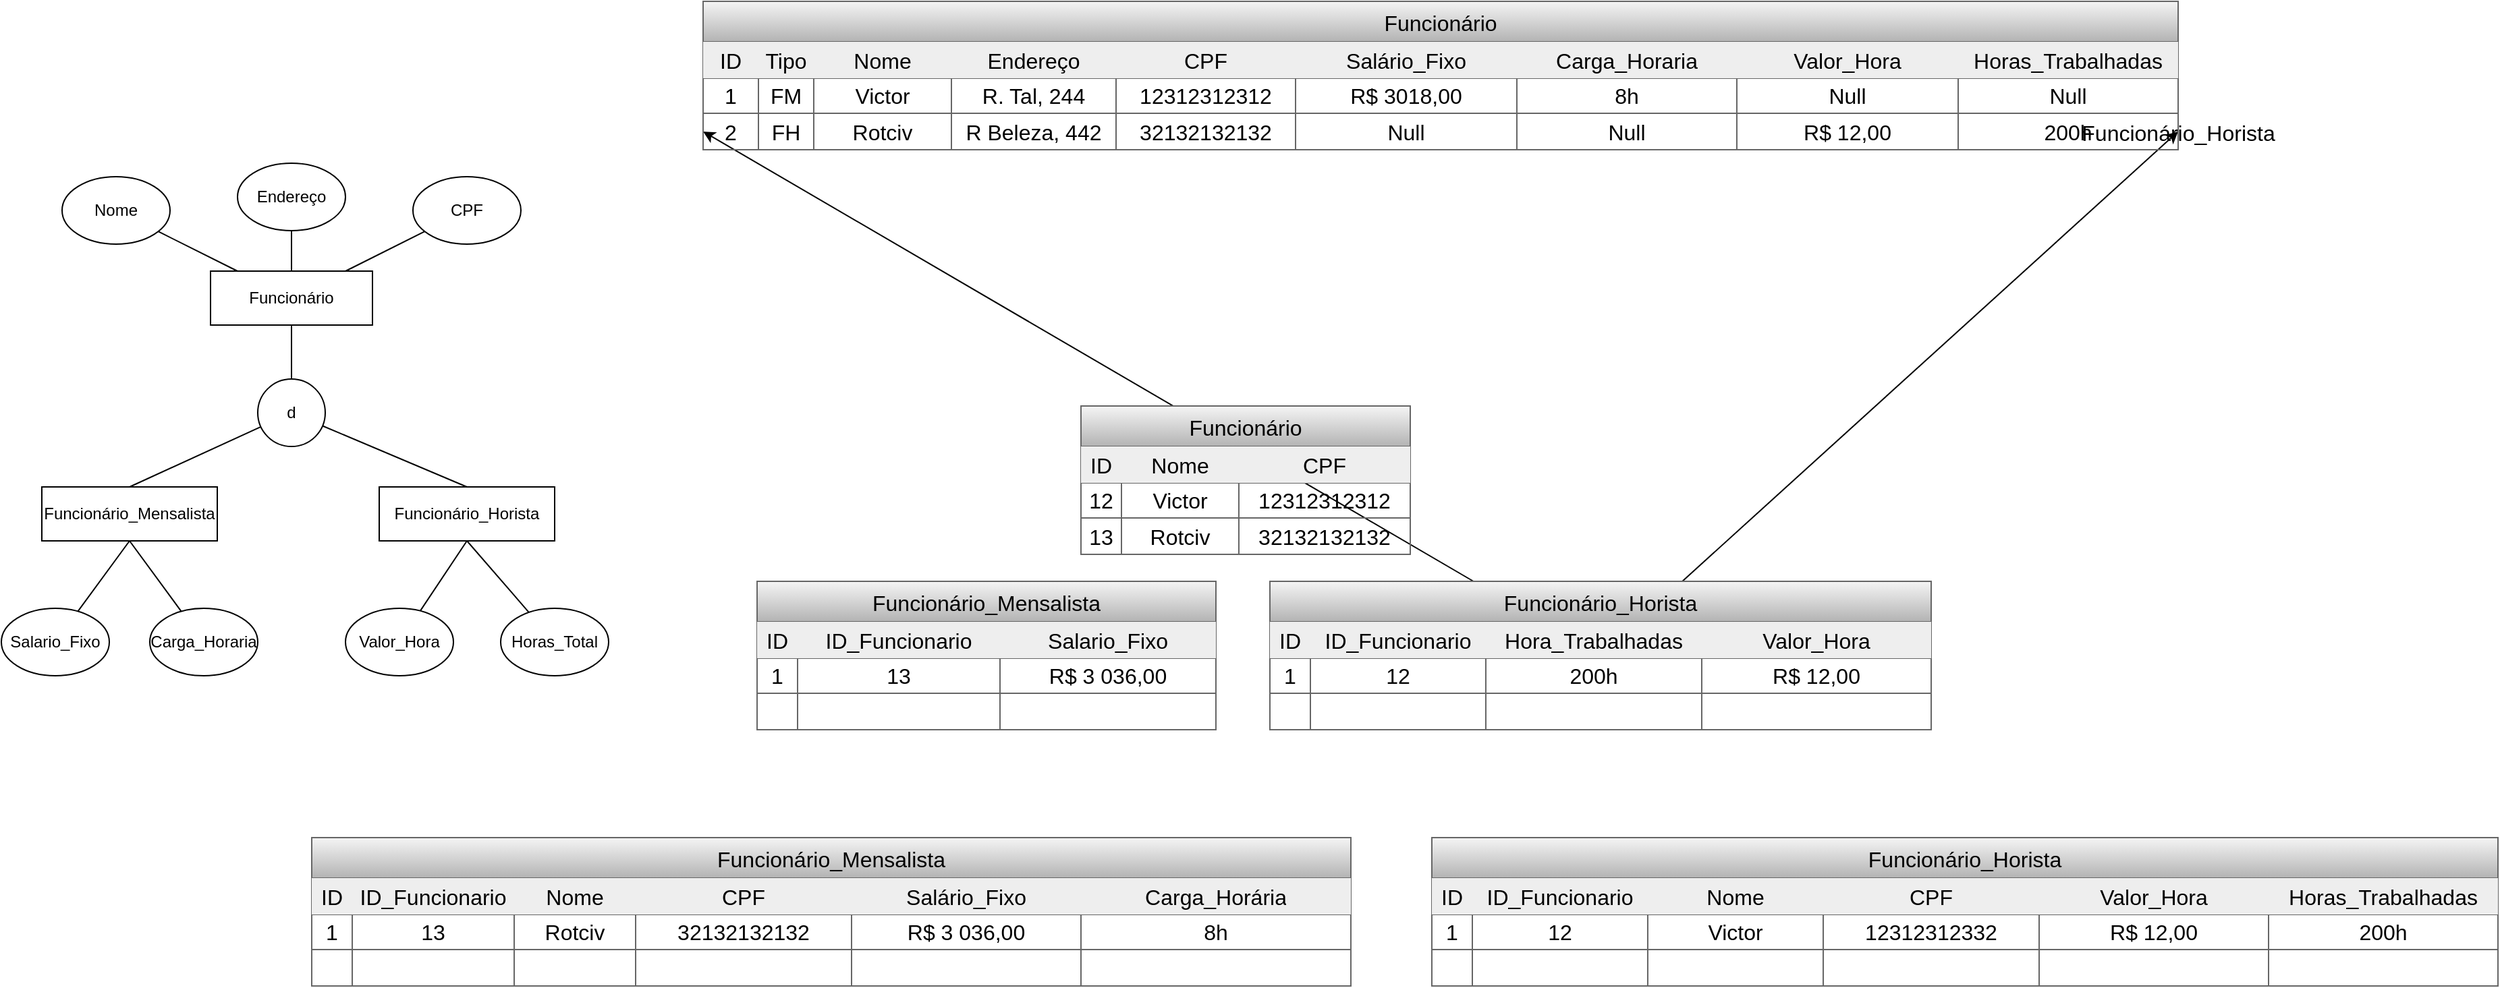 <mxfile>
    <diagram id="QnsG3gevsaoKDtzELqLQ" name="Página-1">
        <mxGraphModel dx="1520" dy="1598" grid="1" gridSize="10" guides="1" tooltips="1" connect="1" arrows="1" fold="1" page="1" pageScale="1" pageWidth="827" pageHeight="1169" math="0" shadow="0">
            <root>
                <mxCell id="0"/>
                <mxCell id="1" parent="0"/>
                <mxCell id="8" style="edgeStyle=none;html=1;endArrow=none;endFill=0;" edge="1" parent="1" source="2" target="3">
                    <mxGeometry relative="1" as="geometry"/>
                </mxCell>
                <mxCell id="9" style="edgeStyle=none;html=1;endArrow=none;endFill=0;" edge="1" parent="1" source="2" target="6">
                    <mxGeometry relative="1" as="geometry"/>
                </mxCell>
                <mxCell id="10" style="edgeStyle=none;html=1;endArrow=none;endFill=0;" edge="1" parent="1" source="2" target="7">
                    <mxGeometry relative="1" as="geometry"/>
                </mxCell>
                <mxCell id="2" value="Funcionário" style="rounded=0;whiteSpace=wrap;html=1;" vertex="1" parent="1">
                    <mxGeometry x="115" y="120" width="120" height="40" as="geometry"/>
                </mxCell>
                <mxCell id="3" value="Nome" style="ellipse;whiteSpace=wrap;html=1;" vertex="1" parent="1">
                    <mxGeometry x="5" y="50" width="80" height="50" as="geometry"/>
                </mxCell>
                <mxCell id="6" value="Endereço" style="ellipse;whiteSpace=wrap;html=1;" vertex="1" parent="1">
                    <mxGeometry x="135" y="40" width="80" height="50" as="geometry"/>
                </mxCell>
                <mxCell id="7" value="CPF" style="ellipse;whiteSpace=wrap;html=1;" vertex="1" parent="1">
                    <mxGeometry x="265" y="50" width="80" height="50" as="geometry"/>
                </mxCell>
                <mxCell id="11" value="Funcionário_Mensalista" style="rounded=0;whiteSpace=wrap;html=1;" vertex="1" parent="1">
                    <mxGeometry x="-10" y="280" width="130" height="40" as="geometry"/>
                </mxCell>
                <mxCell id="13" value="Funcionário_Horista" style="rounded=0;whiteSpace=wrap;html=1;" vertex="1" parent="1">
                    <mxGeometry x="240" y="280" width="130" height="40" as="geometry"/>
                </mxCell>
                <mxCell id="16" style="edgeStyle=none;html=1;entryX=0.5;entryY=1;entryDx=0;entryDy=0;endArrow=none;endFill=0;" edge="1" parent="1" source="14" target="11">
                    <mxGeometry relative="1" as="geometry"/>
                </mxCell>
                <mxCell id="14" value="Salario_Fixo" style="ellipse;whiteSpace=wrap;html=1;" vertex="1" parent="1">
                    <mxGeometry x="-40" y="370" width="80" height="50" as="geometry"/>
                </mxCell>
                <mxCell id="22" style="edgeStyle=none;html=1;entryX=0.5;entryY=0;entryDx=0;entryDy=0;endArrow=none;endFill=0;" edge="1" parent="1" source="21" target="11">
                    <mxGeometry relative="1" as="geometry"/>
                </mxCell>
                <mxCell id="23" style="edgeStyle=none;html=1;entryX=0.5;entryY=0;entryDx=0;entryDy=0;endArrow=none;endFill=0;" edge="1" parent="1" source="21" target="13">
                    <mxGeometry relative="1" as="geometry"/>
                </mxCell>
                <mxCell id="24" style="edgeStyle=none;html=1;entryX=0.5;entryY=1;entryDx=0;entryDy=0;endArrow=none;endFill=0;" edge="1" parent="1" source="21" target="2">
                    <mxGeometry relative="1" as="geometry"/>
                </mxCell>
                <mxCell id="21" value="d" style="ellipse;whiteSpace=wrap;html=1;" vertex="1" parent="1">
                    <mxGeometry x="150" y="200" width="50" height="50" as="geometry"/>
                </mxCell>
                <mxCell id="25" value="Funcionário_Mensalista" style="shape=table;startSize=30;container=1;collapsible=0;childLayout=tableLayout;fontSize=16;fillColor=#f5f5f5;strokeColor=#666666;gradientColor=#b3b3b3;" vertex="1" parent="1">
                    <mxGeometry x="520" y="350" width="340.0" height="110" as="geometry"/>
                </mxCell>
                <mxCell id="26" value="" style="shape=tableRow;horizontal=0;startSize=0;swimlaneHead=0;swimlaneBody=0;strokeColor=inherit;top=0;left=0;bottom=0;right=0;collapsible=0;dropTarget=0;fillColor=none;points=[[0,0.5],[1,0.5]];portConstraint=eastwest;fontSize=16;" vertex="1" parent="25">
                    <mxGeometry y="30" width="340.0" height="27" as="geometry"/>
                </mxCell>
                <mxCell id="27" value="ID" style="shape=partialRectangle;html=1;whiteSpace=wrap;connectable=0;strokeColor=#36393d;overflow=hidden;fillColor=#eeeeee;top=0;left=0;bottom=0;right=0;pointerEvents=1;fontSize=16;verticalAlign=middle;horizontal=1;" vertex="1" parent="26">
                    <mxGeometry width="30" height="27" as="geometry">
                        <mxRectangle width="30" height="27" as="alternateBounds"/>
                    </mxGeometry>
                </mxCell>
                <mxCell id="28" value="ID_Funcionario" style="shape=partialRectangle;html=1;whiteSpace=wrap;connectable=0;strokeColor=#36393d;overflow=hidden;fillColor=#eeeeee;top=0;left=0;bottom=0;right=0;pointerEvents=1;fontSize=16;verticalAlign=middle;horizontal=1;" vertex="1" parent="26">
                    <mxGeometry x="30" width="150" height="27" as="geometry">
                        <mxRectangle width="150" height="27" as="alternateBounds"/>
                    </mxGeometry>
                </mxCell>
                <mxCell id="29" value="Salario_Fixo" style="shape=partialRectangle;html=1;whiteSpace=wrap;connectable=0;strokeColor=#36393d;overflow=hidden;fillColor=#eeeeee;top=0;left=0;bottom=0;right=0;pointerEvents=1;fontSize=16;verticalAlign=middle;horizontal=1;" vertex="1" parent="26">
                    <mxGeometry x="180" width="160" height="27" as="geometry">
                        <mxRectangle width="160" height="27" as="alternateBounds"/>
                    </mxGeometry>
                </mxCell>
                <mxCell id="30" value="" style="shape=tableRow;horizontal=0;startSize=0;swimlaneHead=0;swimlaneBody=0;strokeColor=inherit;top=0;left=0;bottom=0;right=0;collapsible=0;dropTarget=0;fillColor=none;points=[[0,0.5],[1,0.5]];portConstraint=eastwest;fontSize=16;" vertex="1" parent="25">
                    <mxGeometry y="57" width="340.0" height="26" as="geometry"/>
                </mxCell>
                <mxCell id="31" value="1" style="shape=partialRectangle;html=1;whiteSpace=wrap;connectable=0;strokeColor=inherit;overflow=hidden;fillColor=none;top=0;left=0;bottom=0;right=0;pointerEvents=1;fontSize=16;" vertex="1" parent="30">
                    <mxGeometry width="30" height="26" as="geometry">
                        <mxRectangle width="30" height="26" as="alternateBounds"/>
                    </mxGeometry>
                </mxCell>
                <mxCell id="32" value="13" style="shape=partialRectangle;html=1;whiteSpace=wrap;connectable=0;strokeColor=inherit;overflow=hidden;fillColor=none;top=0;left=0;bottom=0;right=0;pointerEvents=1;fontSize=16;" vertex="1" parent="30">
                    <mxGeometry x="30" width="150" height="26" as="geometry">
                        <mxRectangle width="150" height="26" as="alternateBounds"/>
                    </mxGeometry>
                </mxCell>
                <mxCell id="33" value="R$ 3 036,00" style="shape=partialRectangle;html=1;whiteSpace=wrap;connectable=0;strokeColor=inherit;overflow=hidden;fillColor=none;top=0;left=0;bottom=0;right=0;pointerEvents=1;fontSize=16;" vertex="1" parent="30">
                    <mxGeometry x="180" width="160" height="26" as="geometry">
                        <mxRectangle width="160" height="26" as="alternateBounds"/>
                    </mxGeometry>
                </mxCell>
                <mxCell id="34" value="" style="shape=tableRow;horizontal=0;startSize=0;swimlaneHead=0;swimlaneBody=0;strokeColor=inherit;top=0;left=0;bottom=0;right=0;collapsible=0;dropTarget=0;fillColor=none;points=[[0,0.5],[1,0.5]];portConstraint=eastwest;fontSize=16;" vertex="1" parent="25">
                    <mxGeometry y="83" width="340.0" height="27" as="geometry"/>
                </mxCell>
                <mxCell id="35" value="" style="shape=partialRectangle;html=1;whiteSpace=wrap;connectable=0;strokeColor=inherit;overflow=hidden;fillColor=none;top=0;left=0;bottom=0;right=0;pointerEvents=1;fontSize=16;" vertex="1" parent="34">
                    <mxGeometry width="30" height="27" as="geometry">
                        <mxRectangle width="30" height="27" as="alternateBounds"/>
                    </mxGeometry>
                </mxCell>
                <mxCell id="36" value="" style="shape=partialRectangle;html=1;whiteSpace=wrap;connectable=0;strokeColor=inherit;overflow=hidden;fillColor=none;top=0;left=0;bottom=0;right=0;pointerEvents=1;fontSize=16;" vertex="1" parent="34">
                    <mxGeometry x="30" width="150" height="27" as="geometry">
                        <mxRectangle width="150" height="27" as="alternateBounds"/>
                    </mxGeometry>
                </mxCell>
                <mxCell id="37" value="" style="shape=partialRectangle;html=1;whiteSpace=wrap;connectable=0;strokeColor=inherit;overflow=hidden;fillColor=none;top=0;left=0;bottom=0;right=0;pointerEvents=1;fontSize=16;" vertex="1" parent="34">
                    <mxGeometry x="180" width="160" height="27" as="geometry">
                        <mxRectangle width="160" height="27" as="alternateBounds"/>
                    </mxGeometry>
                </mxCell>
                <mxCell id="200" value="" style="edgeStyle=none;html=1;" edge="1" parent="1" source="71" target="175">
                    <mxGeometry relative="1" as="geometry"/>
                </mxCell>
                <mxCell id="202" value="" style="edgeStyle=none;html=1;" edge="1" parent="1" source="71" target="201">
                    <mxGeometry relative="1" as="geometry"/>
                </mxCell>
                <mxCell id="71" value="Funcionário_Horista" style="shape=table;startSize=30;container=1;collapsible=0;childLayout=tableLayout;fontSize=16;fillColor=#f5f5f5;strokeColor=#666666;gradientColor=#b3b3b3;" vertex="1" parent="1">
                    <mxGeometry x="900" y="350" width="490" height="110" as="geometry"/>
                </mxCell>
                <mxCell id="72" value="" style="shape=tableRow;horizontal=0;startSize=0;swimlaneHead=0;swimlaneBody=0;strokeColor=inherit;top=0;left=0;bottom=0;right=0;collapsible=0;dropTarget=0;fillColor=none;points=[[0,0.5],[1,0.5]];portConstraint=eastwest;fontSize=16;" vertex="1" parent="71">
                    <mxGeometry y="30" width="490" height="27" as="geometry"/>
                </mxCell>
                <mxCell id="73" value="ID" style="shape=partialRectangle;html=1;whiteSpace=wrap;connectable=0;strokeColor=#36393d;overflow=hidden;fillColor=#eeeeee;top=0;left=0;bottom=0;right=0;pointerEvents=1;fontSize=16;verticalAlign=middle;horizontal=1;" vertex="1" parent="72">
                    <mxGeometry width="30" height="27" as="geometry">
                        <mxRectangle width="30" height="27" as="alternateBounds"/>
                    </mxGeometry>
                </mxCell>
                <mxCell id="74" value="ID_Funcionario" style="shape=partialRectangle;html=1;whiteSpace=wrap;connectable=0;strokeColor=#36393d;overflow=hidden;fillColor=#eeeeee;top=0;left=0;bottom=0;right=0;pointerEvents=1;fontSize=16;verticalAlign=middle;horizontal=1;" vertex="1" parent="72">
                    <mxGeometry x="30" width="130" height="27" as="geometry">
                        <mxRectangle width="130" height="27" as="alternateBounds"/>
                    </mxGeometry>
                </mxCell>
                <mxCell id="75" value="Hora_Trabalhadas" style="shape=partialRectangle;html=1;whiteSpace=wrap;connectable=0;strokeColor=#36393d;overflow=hidden;fillColor=#eeeeee;top=0;left=0;bottom=0;right=0;pointerEvents=1;fontSize=16;verticalAlign=middle;horizontal=1;" vertex="1" parent="72">
                    <mxGeometry x="160" width="160" height="27" as="geometry">
                        <mxRectangle width="160" height="27" as="alternateBounds"/>
                    </mxGeometry>
                </mxCell>
                <mxCell id="76" value="Valor_Hora" style="shape=partialRectangle;html=1;whiteSpace=wrap;connectable=0;strokeColor=#36393d;overflow=hidden;fillColor=#eeeeee;top=0;left=0;bottom=0;right=0;pointerEvents=1;fontSize=16;verticalAlign=middle;horizontal=1;" vertex="1" parent="72">
                    <mxGeometry x="320" width="170" height="27" as="geometry">
                        <mxRectangle width="170" height="27" as="alternateBounds"/>
                    </mxGeometry>
                </mxCell>
                <mxCell id="77" value="" style="shape=tableRow;horizontal=0;startSize=0;swimlaneHead=0;swimlaneBody=0;strokeColor=inherit;top=0;left=0;bottom=0;right=0;collapsible=0;dropTarget=0;fillColor=none;points=[[0,0.5],[1,0.5]];portConstraint=eastwest;fontSize=16;" vertex="1" parent="71">
                    <mxGeometry y="57" width="490" height="26" as="geometry"/>
                </mxCell>
                <mxCell id="78" value="1" style="shape=partialRectangle;html=1;whiteSpace=wrap;connectable=0;strokeColor=inherit;overflow=hidden;fillColor=none;top=0;left=0;bottom=0;right=0;pointerEvents=1;fontSize=16;" vertex="1" parent="77">
                    <mxGeometry width="30" height="26" as="geometry">
                        <mxRectangle width="30" height="26" as="alternateBounds"/>
                    </mxGeometry>
                </mxCell>
                <mxCell id="79" value="12" style="shape=partialRectangle;html=1;whiteSpace=wrap;connectable=0;strokeColor=inherit;overflow=hidden;fillColor=none;top=0;left=0;bottom=0;right=0;pointerEvents=1;fontSize=16;" vertex="1" parent="77">
                    <mxGeometry x="30" width="130" height="26" as="geometry">
                        <mxRectangle width="130" height="26" as="alternateBounds"/>
                    </mxGeometry>
                </mxCell>
                <mxCell id="80" value="200h" style="shape=partialRectangle;html=1;whiteSpace=wrap;connectable=0;strokeColor=inherit;overflow=hidden;fillColor=none;top=0;left=0;bottom=0;right=0;pointerEvents=1;fontSize=16;" vertex="1" parent="77">
                    <mxGeometry x="160" width="160" height="26" as="geometry">
                        <mxRectangle width="160" height="26" as="alternateBounds"/>
                    </mxGeometry>
                </mxCell>
                <mxCell id="81" value="R$ 12,00" style="shape=partialRectangle;html=1;whiteSpace=wrap;connectable=0;strokeColor=inherit;overflow=hidden;fillColor=none;top=0;left=0;bottom=0;right=0;pointerEvents=1;fontSize=16;" vertex="1" parent="77">
                    <mxGeometry x="320" width="170" height="26" as="geometry">
                        <mxRectangle width="170" height="26" as="alternateBounds"/>
                    </mxGeometry>
                </mxCell>
                <mxCell id="82" value="" style="shape=tableRow;horizontal=0;startSize=0;swimlaneHead=0;swimlaneBody=0;strokeColor=inherit;top=0;left=0;bottom=0;right=0;collapsible=0;dropTarget=0;fillColor=none;points=[[0,0.5],[1,0.5]];portConstraint=eastwest;fontSize=16;" vertex="1" parent="71">
                    <mxGeometry y="83" width="490" height="27" as="geometry"/>
                </mxCell>
                <mxCell id="83" value="" style="shape=partialRectangle;html=1;whiteSpace=wrap;connectable=0;strokeColor=inherit;overflow=hidden;fillColor=none;top=0;left=0;bottom=0;right=0;pointerEvents=1;fontSize=16;" vertex="1" parent="82">
                    <mxGeometry width="30" height="27" as="geometry">
                        <mxRectangle width="30" height="27" as="alternateBounds"/>
                    </mxGeometry>
                </mxCell>
                <mxCell id="84" value="" style="shape=partialRectangle;html=1;whiteSpace=wrap;connectable=0;strokeColor=inherit;overflow=hidden;fillColor=none;top=0;left=0;bottom=0;right=0;pointerEvents=1;fontSize=16;" vertex="1" parent="82">
                    <mxGeometry x="30" width="130" height="27" as="geometry">
                        <mxRectangle width="130" height="27" as="alternateBounds"/>
                    </mxGeometry>
                </mxCell>
                <mxCell id="85" value="" style="shape=partialRectangle;html=1;whiteSpace=wrap;connectable=0;strokeColor=inherit;overflow=hidden;fillColor=none;top=0;left=0;bottom=0;right=0;pointerEvents=1;fontSize=16;" vertex="1" parent="82">
                    <mxGeometry x="160" width="160" height="27" as="geometry">
                        <mxRectangle width="160" height="27" as="alternateBounds"/>
                    </mxGeometry>
                </mxCell>
                <mxCell id="86" style="shape=partialRectangle;html=1;whiteSpace=wrap;connectable=0;strokeColor=inherit;overflow=hidden;fillColor=none;top=0;left=0;bottom=0;right=0;pointerEvents=1;fontSize=16;" vertex="1" parent="82">
                    <mxGeometry x="320" width="170" height="27" as="geometry">
                        <mxRectangle width="170" height="27" as="alternateBounds"/>
                    </mxGeometry>
                </mxCell>
                <mxCell id="95" style="edgeStyle=none;html=1;entryX=0.5;entryY=1;entryDx=0;entryDy=0;endArrow=none;endFill=0;" edge="1" parent="1" source="94" target="13">
                    <mxGeometry relative="1" as="geometry"/>
                </mxCell>
                <mxCell id="94" value="Valor_Hora" style="ellipse;whiteSpace=wrap;html=1;" vertex="1" parent="1">
                    <mxGeometry x="215" y="370" width="80" height="50" as="geometry"/>
                </mxCell>
                <mxCell id="97" style="edgeStyle=none;html=1;entryX=0.5;entryY=1;entryDx=0;entryDy=0;endArrow=none;endFill=0;" edge="1" parent="1" source="96" target="11">
                    <mxGeometry relative="1" as="geometry"/>
                </mxCell>
                <mxCell id="96" value="Carga_Horaria" style="ellipse;whiteSpace=wrap;html=1;" vertex="1" parent="1">
                    <mxGeometry x="70" y="370" width="80" height="50" as="geometry"/>
                </mxCell>
                <mxCell id="105" style="edgeStyle=none;html=1;entryX=0.5;entryY=1;entryDx=0;entryDy=0;endArrow=none;endFill=0;" edge="1" parent="1" source="104" target="13">
                    <mxGeometry relative="1" as="geometry"/>
                </mxCell>
                <mxCell id="104" value="Horas_Total" style="ellipse;whiteSpace=wrap;html=1;" vertex="1" parent="1">
                    <mxGeometry x="330" y="370" width="80" height="50" as="geometry"/>
                </mxCell>
                <mxCell id="109" value="Funcionário" style="shape=table;startSize=30;container=1;collapsible=0;childLayout=tableLayout;fontSize=16;fillColor=#f5f5f5;strokeColor=#666666;gradientColor=#b3b3b3;" vertex="1" parent="1">
                    <mxGeometry x="480" y="-80" width="1093" height="110" as="geometry"/>
                </mxCell>
                <mxCell id="110" value="" style="shape=tableRow;horizontal=0;startSize=0;swimlaneHead=0;swimlaneBody=0;strokeColor=inherit;top=0;left=0;bottom=0;right=0;collapsible=0;dropTarget=0;fillColor=none;points=[[0,0.5],[1,0.5]];portConstraint=eastwest;fontSize=16;" vertex="1" parent="109">
                    <mxGeometry y="30" width="1093" height="27" as="geometry"/>
                </mxCell>
                <mxCell id="165" value="ID" style="shape=partialRectangle;html=1;whiteSpace=wrap;connectable=0;strokeColor=#36393d;overflow=hidden;fillColor=#eeeeee;top=0;left=0;bottom=0;right=0;pointerEvents=1;fontSize=16;verticalAlign=middle;horizontal=1;" vertex="1" parent="110">
                    <mxGeometry width="41" height="27" as="geometry">
                        <mxRectangle width="41" height="27" as="alternateBounds"/>
                    </mxGeometry>
                </mxCell>
                <mxCell id="111" value="Tipo" style="shape=partialRectangle;html=1;whiteSpace=wrap;connectable=0;strokeColor=#36393d;overflow=hidden;fillColor=#eeeeee;top=0;left=0;bottom=0;right=0;pointerEvents=1;fontSize=16;verticalAlign=middle;horizontal=1;" vertex="1" parent="110">
                    <mxGeometry x="41" width="41" height="27" as="geometry">
                        <mxRectangle width="41" height="27" as="alternateBounds"/>
                    </mxGeometry>
                </mxCell>
                <mxCell id="112" value="Nome" style="shape=partialRectangle;html=1;whiteSpace=wrap;connectable=0;strokeColor=#36393d;overflow=hidden;fillColor=#eeeeee;top=0;left=0;bottom=0;right=0;pointerEvents=1;fontSize=16;verticalAlign=middle;horizontal=1;" vertex="1" parent="110">
                    <mxGeometry x="82" width="102" height="27" as="geometry">
                        <mxRectangle width="102" height="27" as="alternateBounds"/>
                    </mxGeometry>
                </mxCell>
                <mxCell id="113" value="Endereço" style="shape=partialRectangle;html=1;whiteSpace=wrap;connectable=0;strokeColor=#36393d;overflow=hidden;fillColor=#eeeeee;top=0;left=0;bottom=0;right=0;pointerEvents=1;fontSize=16;verticalAlign=middle;horizontal=1;" vertex="1" parent="110">
                    <mxGeometry x="184" width="122" height="27" as="geometry">
                        <mxRectangle width="122" height="27" as="alternateBounds"/>
                    </mxGeometry>
                </mxCell>
                <mxCell id="114" value="CPF" style="shape=partialRectangle;html=1;whiteSpace=wrap;connectable=0;strokeColor=#36393d;overflow=hidden;fillColor=#eeeeee;top=0;left=0;bottom=0;right=0;pointerEvents=1;fontSize=16;verticalAlign=middle;horizontal=1;" vertex="1" parent="110">
                    <mxGeometry x="306" width="133" height="27" as="geometry">
                        <mxRectangle width="133" height="27" as="alternateBounds"/>
                    </mxGeometry>
                </mxCell>
                <mxCell id="115" value="Salário_Fixo" style="shape=partialRectangle;html=1;whiteSpace=wrap;connectable=0;strokeColor=#36393d;overflow=hidden;fillColor=#eeeeee;top=0;left=0;bottom=0;right=0;pointerEvents=1;fontSize=16;verticalAlign=middle;horizontal=1;" vertex="1" parent="110">
                    <mxGeometry x="439" width="164" height="27" as="geometry">
                        <mxRectangle width="164" height="27" as="alternateBounds"/>
                    </mxGeometry>
                </mxCell>
                <mxCell id="116" value="Carga_Horaria" style="shape=partialRectangle;html=1;whiteSpace=wrap;connectable=0;strokeColor=#36393d;overflow=hidden;fillColor=#eeeeee;top=0;left=0;bottom=0;right=0;pointerEvents=1;fontSize=16;verticalAlign=middle;horizontal=1;" vertex="1" parent="110">
                    <mxGeometry x="603" width="163" height="27" as="geometry">
                        <mxRectangle width="163" height="27" as="alternateBounds"/>
                    </mxGeometry>
                </mxCell>
                <mxCell id="168" value="Valor_Hora" style="shape=partialRectangle;html=1;whiteSpace=wrap;connectable=0;strokeColor=#36393d;overflow=hidden;fillColor=#eeeeee;top=0;left=0;bottom=0;right=0;pointerEvents=1;fontSize=16;verticalAlign=middle;horizontal=1;" vertex="1" parent="110">
                    <mxGeometry x="766" width="164" height="27" as="geometry">
                        <mxRectangle width="164" height="27" as="alternateBounds"/>
                    </mxGeometry>
                </mxCell>
                <mxCell id="171" value="Horas_Trabalhadas" style="shape=partialRectangle;html=1;whiteSpace=wrap;connectable=0;strokeColor=#36393d;overflow=hidden;fillColor=#eeeeee;top=0;left=0;bottom=0;right=0;pointerEvents=1;fontSize=16;verticalAlign=middle;horizontal=1;" vertex="1" parent="110">
                    <mxGeometry x="930" width="163" height="27" as="geometry">
                        <mxRectangle width="163" height="27" as="alternateBounds"/>
                    </mxGeometry>
                </mxCell>
                <mxCell id="117" value="" style="shape=tableRow;horizontal=0;startSize=0;swimlaneHead=0;swimlaneBody=0;strokeColor=inherit;top=0;left=0;bottom=0;right=0;collapsible=0;dropTarget=0;fillColor=none;points=[[0,0.5],[1,0.5]];portConstraint=eastwest;fontSize=16;" vertex="1" parent="109">
                    <mxGeometry y="57" width="1093" height="26" as="geometry"/>
                </mxCell>
                <mxCell id="166" value="1" style="shape=partialRectangle;html=1;whiteSpace=wrap;connectable=0;strokeColor=inherit;overflow=hidden;fillColor=none;top=0;left=0;bottom=0;right=0;pointerEvents=1;fontSize=16;" vertex="1" parent="117">
                    <mxGeometry width="41" height="26" as="geometry">
                        <mxRectangle width="41" height="26" as="alternateBounds"/>
                    </mxGeometry>
                </mxCell>
                <mxCell id="118" value="FM" style="shape=partialRectangle;html=1;whiteSpace=wrap;connectable=0;strokeColor=inherit;overflow=hidden;fillColor=none;top=0;left=0;bottom=0;right=0;pointerEvents=1;fontSize=16;" vertex="1" parent="117">
                    <mxGeometry x="41" width="41" height="26" as="geometry">
                        <mxRectangle width="41" height="26" as="alternateBounds"/>
                    </mxGeometry>
                </mxCell>
                <mxCell id="119" value="Victor" style="shape=partialRectangle;html=1;whiteSpace=wrap;connectable=0;strokeColor=inherit;overflow=hidden;fillColor=none;top=0;left=0;bottom=0;right=0;pointerEvents=1;fontSize=16;" vertex="1" parent="117">
                    <mxGeometry x="82" width="102" height="26" as="geometry">
                        <mxRectangle width="102" height="26" as="alternateBounds"/>
                    </mxGeometry>
                </mxCell>
                <mxCell id="120" value="R. Tal, 244" style="shape=partialRectangle;html=1;whiteSpace=wrap;connectable=0;strokeColor=inherit;overflow=hidden;fillColor=none;top=0;left=0;bottom=0;right=0;pointerEvents=1;fontSize=16;" vertex="1" parent="117">
                    <mxGeometry x="184" width="122" height="26" as="geometry">
                        <mxRectangle width="122" height="26" as="alternateBounds"/>
                    </mxGeometry>
                </mxCell>
                <mxCell id="121" value="12312312312" style="shape=partialRectangle;html=1;whiteSpace=wrap;connectable=0;strokeColor=inherit;overflow=hidden;fillColor=none;top=0;left=0;bottom=0;right=0;pointerEvents=1;fontSize=16;" vertex="1" parent="117">
                    <mxGeometry x="306" width="133" height="26" as="geometry">
                        <mxRectangle width="133" height="26" as="alternateBounds"/>
                    </mxGeometry>
                </mxCell>
                <mxCell id="122" value="R$ 3018,00" style="shape=partialRectangle;html=1;whiteSpace=wrap;connectable=0;strokeColor=inherit;overflow=hidden;fillColor=none;top=0;left=0;bottom=0;right=0;pointerEvents=1;fontSize=16;" vertex="1" parent="117">
                    <mxGeometry x="439" width="164" height="26" as="geometry">
                        <mxRectangle width="164" height="26" as="alternateBounds"/>
                    </mxGeometry>
                </mxCell>
                <mxCell id="123" value="8h" style="shape=partialRectangle;html=1;whiteSpace=wrap;connectable=0;strokeColor=inherit;overflow=hidden;fillColor=none;top=0;left=0;bottom=0;right=0;pointerEvents=1;fontSize=16;" vertex="1" parent="117">
                    <mxGeometry x="603" width="163" height="26" as="geometry">
                        <mxRectangle width="163" height="26" as="alternateBounds"/>
                    </mxGeometry>
                </mxCell>
                <mxCell id="169" value="Null" style="shape=partialRectangle;html=1;whiteSpace=wrap;connectable=0;strokeColor=inherit;overflow=hidden;fillColor=none;top=0;left=0;bottom=0;right=0;pointerEvents=1;fontSize=16;" vertex="1" parent="117">
                    <mxGeometry x="766" width="164" height="26" as="geometry">
                        <mxRectangle width="164" height="26" as="alternateBounds"/>
                    </mxGeometry>
                </mxCell>
                <mxCell id="172" value="Null" style="shape=partialRectangle;html=1;whiteSpace=wrap;connectable=0;strokeColor=inherit;overflow=hidden;fillColor=none;top=0;left=0;bottom=0;right=0;pointerEvents=1;fontSize=16;" vertex="1" parent="117">
                    <mxGeometry x="930" width="163" height="26" as="geometry">
                        <mxRectangle width="163" height="26" as="alternateBounds"/>
                    </mxGeometry>
                </mxCell>
                <mxCell id="124" value="" style="shape=tableRow;horizontal=0;startSize=0;swimlaneHead=0;swimlaneBody=0;strokeColor=inherit;top=0;left=0;bottom=0;right=0;collapsible=0;dropTarget=0;fillColor=none;points=[[0,0.5],[1,0.5]];portConstraint=eastwest;fontSize=16;" vertex="1" parent="109">
                    <mxGeometry y="83" width="1093" height="27" as="geometry"/>
                </mxCell>
                <mxCell id="167" value="2" style="shape=partialRectangle;html=1;whiteSpace=wrap;connectable=0;strokeColor=inherit;overflow=hidden;fillColor=none;top=0;left=0;bottom=0;right=0;pointerEvents=1;fontSize=16;" vertex="1" parent="124">
                    <mxGeometry width="41" height="27" as="geometry">
                        <mxRectangle width="41" height="27" as="alternateBounds"/>
                    </mxGeometry>
                </mxCell>
                <mxCell id="125" value="FH" style="shape=partialRectangle;html=1;whiteSpace=wrap;connectable=0;strokeColor=inherit;overflow=hidden;fillColor=none;top=0;left=0;bottom=0;right=0;pointerEvents=1;fontSize=16;" vertex="1" parent="124">
                    <mxGeometry x="41" width="41" height="27" as="geometry">
                        <mxRectangle width="41" height="27" as="alternateBounds"/>
                    </mxGeometry>
                </mxCell>
                <mxCell id="126" value="Rotciv" style="shape=partialRectangle;html=1;whiteSpace=wrap;connectable=0;strokeColor=inherit;overflow=hidden;fillColor=none;top=0;left=0;bottom=0;right=0;pointerEvents=1;fontSize=16;" vertex="1" parent="124">
                    <mxGeometry x="82" width="102" height="27" as="geometry">
                        <mxRectangle width="102" height="27" as="alternateBounds"/>
                    </mxGeometry>
                </mxCell>
                <mxCell id="127" value="R Beleza, 442" style="shape=partialRectangle;html=1;whiteSpace=wrap;connectable=0;strokeColor=inherit;overflow=hidden;fillColor=none;top=0;left=0;bottom=0;right=0;pointerEvents=1;fontSize=16;" vertex="1" parent="124">
                    <mxGeometry x="184" width="122" height="27" as="geometry">
                        <mxRectangle width="122" height="27" as="alternateBounds"/>
                    </mxGeometry>
                </mxCell>
                <mxCell id="128" value="32132132132" style="shape=partialRectangle;html=1;whiteSpace=wrap;connectable=0;strokeColor=inherit;overflow=hidden;fillColor=none;top=0;left=0;bottom=0;right=0;pointerEvents=1;fontSize=16;" vertex="1" parent="124">
                    <mxGeometry x="306" width="133" height="27" as="geometry">
                        <mxRectangle width="133" height="27" as="alternateBounds"/>
                    </mxGeometry>
                </mxCell>
                <mxCell id="129" value="Null" style="shape=partialRectangle;html=1;whiteSpace=wrap;connectable=0;strokeColor=inherit;overflow=hidden;fillColor=none;top=0;left=0;bottom=0;right=0;pointerEvents=1;fontSize=16;" vertex="1" parent="124">
                    <mxGeometry x="439" width="164" height="27" as="geometry">
                        <mxRectangle width="164" height="27" as="alternateBounds"/>
                    </mxGeometry>
                </mxCell>
                <mxCell id="130" value="Null" style="shape=partialRectangle;html=1;whiteSpace=wrap;connectable=0;strokeColor=inherit;overflow=hidden;fillColor=none;top=0;left=0;bottom=0;right=0;pointerEvents=1;fontSize=16;" vertex="1" parent="124">
                    <mxGeometry x="603" width="163" height="27" as="geometry">
                        <mxRectangle width="163" height="27" as="alternateBounds"/>
                    </mxGeometry>
                </mxCell>
                <mxCell id="170" value="R$ 12,00" style="shape=partialRectangle;html=1;whiteSpace=wrap;connectable=0;strokeColor=inherit;overflow=hidden;fillColor=none;top=0;left=0;bottom=0;right=0;pointerEvents=1;fontSize=16;" vertex="1" parent="124">
                    <mxGeometry x="766" width="164" height="27" as="geometry">
                        <mxRectangle width="164" height="27" as="alternateBounds"/>
                    </mxGeometry>
                </mxCell>
                <mxCell id="173" value="200h" style="shape=partialRectangle;html=1;whiteSpace=wrap;connectable=0;strokeColor=inherit;overflow=hidden;fillColor=none;top=0;left=0;bottom=0;right=0;pointerEvents=1;fontSize=16;" vertex="1" parent="124">
                    <mxGeometry x="930" width="163" height="27" as="geometry">
                        <mxRectangle width="163" height="27" as="alternateBounds"/>
                    </mxGeometry>
                </mxCell>
                <mxCell id="175" value="Funcionário_Horista" style="shape=table;startSize=30;container=1;collapsible=0;childLayout=tableLayout;fontSize=16;fillColor=#f5f5f5;strokeColor=#666666;gradientColor=#b3b3b3;" vertex="1" parent="124">
                    <mxGeometry x="1093" width="NaN" height="27" as="geometry">
                        <mxRectangle width="NaN" height="27" as="alternateBounds"/>
                    </mxGeometry>
                </mxCell>
                <mxCell id="176" value="" style="shape=tableRow;horizontal=0;startSize=0;swimlaneHead=0;swimlaneBody=0;strokeColor=inherit;top=0;left=0;bottom=0;right=0;collapsible=0;dropTarget=0;fillColor=none;points=[[0,0.5],[1,0.5]];portConstraint=eastwest;fontSize=16;" vertex="1" visible="0" parent="175">
                    <mxGeometry y="30" width="776" height="27" as="geometry"/>
                </mxCell>
                <mxCell id="177" value="ID" style="shape=partialRectangle;html=1;whiteSpace=wrap;connectable=0;strokeColor=#36393d;overflow=hidden;fillColor=#eeeeee;top=0;left=0;bottom=0;right=0;pointerEvents=1;fontSize=16;verticalAlign=middle;horizontal=1;" vertex="1" parent="176">
                    <mxGeometry width="30" height="27" as="geometry">
                        <mxRectangle width="30" height="27" as="alternateBounds"/>
                    </mxGeometry>
                </mxCell>
                <mxCell id="178" value="Nome" style="shape=partialRectangle;html=1;whiteSpace=wrap;connectable=0;strokeColor=#36393d;overflow=hidden;fillColor=#eeeeee;top=0;left=0;bottom=0;right=0;pointerEvents=1;fontSize=16;verticalAlign=middle;horizontal=1;" vertex="1" parent="176">
                    <mxGeometry x="30" width="87" height="27" as="geometry">
                        <mxRectangle width="87" height="27" as="alternateBounds"/>
                    </mxGeometry>
                </mxCell>
                <mxCell id="179" value="Endereço" style="shape=partialRectangle;html=1;whiteSpace=wrap;connectable=0;strokeColor=#36393d;overflow=hidden;fillColor=#eeeeee;top=0;left=0;bottom=0;right=0;pointerEvents=1;fontSize=16;verticalAlign=middle;horizontal=1;" vertex="1" parent="176">
                    <mxGeometry x="117" width="126" height="27" as="geometry">
                        <mxRectangle width="126" height="27" as="alternateBounds"/>
                    </mxGeometry>
                </mxCell>
                <mxCell id="180" value="CPF" style="shape=partialRectangle;html=1;whiteSpace=wrap;connectable=0;strokeColor=#36393d;overflow=hidden;fillColor=#eeeeee;top=0;left=0;bottom=0;right=0;pointerEvents=1;fontSize=16;verticalAlign=middle;horizontal=1;" vertex="1" parent="176">
                    <mxGeometry x="243" width="127" height="27" as="geometry">
                        <mxRectangle width="127" height="27" as="alternateBounds"/>
                    </mxGeometry>
                </mxCell>
                <mxCell id="181" value="Salário_Total" style="shape=partialRectangle;html=1;whiteSpace=wrap;connectable=0;strokeColor=#36393d;overflow=hidden;fillColor=#eeeeee;top=0;left=0;bottom=0;right=0;pointerEvents=1;fontSize=16;verticalAlign=middle;horizontal=1;" vertex="1" parent="176">
                    <mxGeometry x="370" width="127" height="27" as="geometry">
                        <mxRectangle width="127" height="27" as="alternateBounds"/>
                    </mxGeometry>
                </mxCell>
                <mxCell id="182" value="Valor_Hora" style="shape=partialRectangle;html=1;whiteSpace=wrap;connectable=0;strokeColor=#36393d;overflow=hidden;fillColor=#eeeeee;top=0;left=0;bottom=0;right=0;pointerEvents=1;fontSize=16;verticalAlign=middle;horizontal=1;" vertex="1" parent="176">
                    <mxGeometry x="497" width="127" height="27" as="geometry">
                        <mxRectangle width="127" height="27" as="alternateBounds"/>
                    </mxGeometry>
                </mxCell>
                <mxCell id="183" value="Horas_Trabalhadas" style="shape=partialRectangle;html=1;whiteSpace=wrap;connectable=0;strokeColor=#36393d;overflow=hidden;fillColor=#eeeeee;top=0;left=0;bottom=0;right=0;pointerEvents=1;fontSize=16;verticalAlign=middle;horizontal=1;" vertex="1" parent="176">
                    <mxGeometry x="624" width="152" height="27" as="geometry">
                        <mxRectangle width="152" height="27" as="alternateBounds"/>
                    </mxGeometry>
                </mxCell>
                <mxCell id="184" value="" style="shape=tableRow;horizontal=0;startSize=0;swimlaneHead=0;swimlaneBody=0;strokeColor=inherit;top=0;left=0;bottom=0;right=0;collapsible=0;dropTarget=0;fillColor=none;points=[[0,0.5],[1,0.5]];portConstraint=eastwest;fontSize=16;" vertex="1" visible="0" parent="175">
                    <mxGeometry y="57" width="776" height="26" as="geometry"/>
                </mxCell>
                <mxCell id="185" value="1" style="shape=partialRectangle;html=1;whiteSpace=wrap;connectable=0;strokeColor=inherit;overflow=hidden;fillColor=none;top=0;left=0;bottom=0;right=0;pointerEvents=1;fontSize=16;" vertex="1" parent="184">
                    <mxGeometry width="30" height="26" as="geometry">
                        <mxRectangle width="30" height="26" as="alternateBounds"/>
                    </mxGeometry>
                </mxCell>
                <mxCell id="186" value="Rotciv" style="shape=partialRectangle;html=1;whiteSpace=wrap;connectable=0;strokeColor=inherit;overflow=hidden;fillColor=none;top=0;left=0;bottom=0;right=0;pointerEvents=1;fontSize=16;" vertex="1" parent="184">
                    <mxGeometry x="30" width="87" height="26" as="geometry">
                        <mxRectangle width="87" height="26" as="alternateBounds"/>
                    </mxGeometry>
                </mxCell>
                <mxCell id="187" value="R. Beleza, 442" style="shape=partialRectangle;html=1;whiteSpace=wrap;connectable=0;strokeColor=inherit;overflow=hidden;fillColor=none;top=0;left=0;bottom=0;right=0;pointerEvents=1;fontSize=16;" vertex="1" parent="184">
                    <mxGeometry x="117" width="126" height="26" as="geometry">
                        <mxRectangle width="126" height="26" as="alternateBounds"/>
                    </mxGeometry>
                </mxCell>
                <mxCell id="188" value="32132132132" style="shape=partialRectangle;html=1;whiteSpace=wrap;connectable=0;strokeColor=inherit;overflow=hidden;fillColor=none;top=0;left=0;bottom=0;right=0;pointerEvents=1;fontSize=16;" vertex="1" parent="184">
                    <mxGeometry x="243" width="127" height="26" as="geometry">
                        <mxRectangle width="127" height="26" as="alternateBounds"/>
                    </mxGeometry>
                </mxCell>
                <mxCell id="189" value="R$ 2 400,00" style="shape=partialRectangle;html=1;whiteSpace=wrap;connectable=0;strokeColor=inherit;overflow=hidden;fillColor=none;top=0;left=0;bottom=0;right=0;pointerEvents=1;fontSize=16;" vertex="1" parent="184">
                    <mxGeometry x="370" width="127" height="26" as="geometry">
                        <mxRectangle width="127" height="26" as="alternateBounds"/>
                    </mxGeometry>
                </mxCell>
                <mxCell id="190" value="R$ 12,00" style="shape=partialRectangle;html=1;whiteSpace=wrap;connectable=0;strokeColor=inherit;overflow=hidden;fillColor=none;top=0;left=0;bottom=0;right=0;pointerEvents=1;fontSize=16;" vertex="1" parent="184">
                    <mxGeometry x="497" width="127" height="26" as="geometry">
                        <mxRectangle width="127" height="26" as="alternateBounds"/>
                    </mxGeometry>
                </mxCell>
                <mxCell id="191" value="200h" style="shape=partialRectangle;html=1;whiteSpace=wrap;connectable=0;strokeColor=inherit;overflow=hidden;fillColor=none;top=0;left=0;bottom=0;right=0;pointerEvents=1;fontSize=16;" vertex="1" parent="184">
                    <mxGeometry x="624" width="152" height="26" as="geometry">
                        <mxRectangle width="152" height="26" as="alternateBounds"/>
                    </mxGeometry>
                </mxCell>
                <mxCell id="192" value="" style="shape=tableRow;horizontal=0;startSize=0;swimlaneHead=0;swimlaneBody=0;strokeColor=inherit;top=0;left=0;bottom=0;right=0;collapsible=0;dropTarget=0;fillColor=none;points=[[0,0.5],[1,0.5]];portConstraint=eastwest;fontSize=16;" vertex="1" visible="0" parent="175">
                    <mxGeometry y="83" width="776" height="27" as="geometry"/>
                </mxCell>
                <mxCell id="193" value="" style="shape=partialRectangle;html=1;whiteSpace=wrap;connectable=0;strokeColor=inherit;overflow=hidden;fillColor=none;top=0;left=0;bottom=0;right=0;pointerEvents=1;fontSize=16;" vertex="1" parent="192">
                    <mxGeometry width="30" height="27" as="geometry">
                        <mxRectangle width="30" height="27" as="alternateBounds"/>
                    </mxGeometry>
                </mxCell>
                <mxCell id="194" value="" style="shape=partialRectangle;html=1;whiteSpace=wrap;connectable=0;strokeColor=inherit;overflow=hidden;fillColor=none;top=0;left=0;bottom=0;right=0;pointerEvents=1;fontSize=16;" vertex="1" parent="192">
                    <mxGeometry x="30" width="87" height="27" as="geometry">
                        <mxRectangle width="87" height="27" as="alternateBounds"/>
                    </mxGeometry>
                </mxCell>
                <mxCell id="195" value="" style="shape=partialRectangle;html=1;whiteSpace=wrap;connectable=0;strokeColor=inherit;overflow=hidden;fillColor=none;top=0;left=0;bottom=0;right=0;pointerEvents=1;fontSize=16;" vertex="1" parent="192">
                    <mxGeometry x="117" width="126" height="27" as="geometry">
                        <mxRectangle width="126" height="27" as="alternateBounds"/>
                    </mxGeometry>
                </mxCell>
                <mxCell id="196" style="shape=partialRectangle;html=1;whiteSpace=wrap;connectable=0;strokeColor=inherit;overflow=hidden;fillColor=none;top=0;left=0;bottom=0;right=0;pointerEvents=1;fontSize=16;" vertex="1" parent="192">
                    <mxGeometry x="243" width="127" height="27" as="geometry">
                        <mxRectangle width="127" height="27" as="alternateBounds"/>
                    </mxGeometry>
                </mxCell>
                <mxCell id="197" style="shape=partialRectangle;html=1;whiteSpace=wrap;connectable=0;strokeColor=inherit;overflow=hidden;fillColor=none;top=0;left=0;bottom=0;right=0;pointerEvents=1;fontSize=16;" vertex="1" parent="192">
                    <mxGeometry x="370" width="127" height="27" as="geometry">
                        <mxRectangle width="127" height="27" as="alternateBounds"/>
                    </mxGeometry>
                </mxCell>
                <mxCell id="198" style="shape=partialRectangle;html=1;whiteSpace=wrap;connectable=0;strokeColor=inherit;overflow=hidden;fillColor=none;top=0;left=0;bottom=0;right=0;pointerEvents=1;fontSize=16;" vertex="1" parent="192">
                    <mxGeometry x="497" width="127" height="27" as="geometry">
                        <mxRectangle width="127" height="27" as="alternateBounds"/>
                    </mxGeometry>
                </mxCell>
                <mxCell id="199" style="shape=partialRectangle;html=1;whiteSpace=wrap;connectable=0;strokeColor=inherit;overflow=hidden;fillColor=none;top=0;left=0;bottom=0;right=0;pointerEvents=1;fontSize=16;" vertex="1" parent="192">
                    <mxGeometry x="624" width="152" height="27" as="geometry">
                        <mxRectangle width="152" height="27" as="alternateBounds"/>
                    </mxGeometry>
                </mxCell>
                <mxCell id="201" value="" style="shape=waypoint;sketch=0;size=6;pointerEvents=1;points=[];fillColor=#f5f5f5;resizable=0;rotatable=0;perimeter=centerPerimeter;snapToPoint=1;fontSize=16;strokeColor=#666666;startSize=30;gradientColor=#b3b3b3;" vertex="1" parent="124">
                    <mxGeometry width="NaN" height="27" as="geometry">
                        <mxRectangle width="NaN" height="27" as="alternateBounds"/>
                    </mxGeometry>
                </mxCell>
                <mxCell id="206" value="Funcionário" style="shape=table;startSize=30;container=1;collapsible=0;childLayout=tableLayout;fontSize=16;fillColor=#f5f5f5;strokeColor=#666666;gradientColor=#b3b3b3;" vertex="1" parent="1">
                    <mxGeometry x="760" y="220" width="244" height="110" as="geometry"/>
                </mxCell>
                <mxCell id="207" value="" style="shape=tableRow;horizontal=0;startSize=0;swimlaneHead=0;swimlaneBody=0;strokeColor=inherit;top=0;left=0;bottom=0;right=0;collapsible=0;dropTarget=0;fillColor=none;points=[[0,0.5],[1,0.5]];portConstraint=eastwest;fontSize=16;" vertex="1" parent="206">
                    <mxGeometry y="30" width="244" height="27" as="geometry"/>
                </mxCell>
                <mxCell id="208" value="ID" style="shape=partialRectangle;html=1;whiteSpace=wrap;connectable=0;strokeColor=#36393d;overflow=hidden;fillColor=#eeeeee;top=0;left=0;bottom=0;right=0;pointerEvents=1;fontSize=16;verticalAlign=middle;horizontal=1;" vertex="1" parent="207">
                    <mxGeometry width="30" height="27" as="geometry">
                        <mxRectangle width="30" height="27" as="alternateBounds"/>
                    </mxGeometry>
                </mxCell>
                <mxCell id="209" value="Nome" style="shape=partialRectangle;html=1;whiteSpace=wrap;connectable=0;strokeColor=#36393d;overflow=hidden;fillColor=#eeeeee;top=0;left=0;bottom=0;right=0;pointerEvents=1;fontSize=16;verticalAlign=middle;horizontal=1;" vertex="1" parent="207">
                    <mxGeometry x="30" width="87" height="27" as="geometry">
                        <mxRectangle width="87" height="27" as="alternateBounds"/>
                    </mxGeometry>
                </mxCell>
                <mxCell id="211" value="CPF" style="shape=partialRectangle;html=1;whiteSpace=wrap;connectable=0;strokeColor=#36393d;overflow=hidden;fillColor=#eeeeee;top=0;left=0;bottom=0;right=0;pointerEvents=1;fontSize=16;verticalAlign=middle;horizontal=1;" vertex="1" parent="207">
                    <mxGeometry x="117" width="127" height="27" as="geometry">
                        <mxRectangle width="127" height="27" as="alternateBounds"/>
                    </mxGeometry>
                </mxCell>
                <mxCell id="214" value="" style="shape=tableRow;horizontal=0;startSize=0;swimlaneHead=0;swimlaneBody=0;strokeColor=inherit;top=0;left=0;bottom=0;right=0;collapsible=0;dropTarget=0;fillColor=none;points=[[0,0.5],[1,0.5]];portConstraint=eastwest;fontSize=16;" vertex="1" parent="206">
                    <mxGeometry y="57" width="244" height="26" as="geometry"/>
                </mxCell>
                <mxCell id="215" value="12" style="shape=partialRectangle;html=1;whiteSpace=wrap;connectable=0;strokeColor=inherit;overflow=hidden;fillColor=none;top=0;left=0;bottom=0;right=0;pointerEvents=1;fontSize=16;" vertex="1" parent="214">
                    <mxGeometry width="30" height="26" as="geometry">
                        <mxRectangle width="30" height="26" as="alternateBounds"/>
                    </mxGeometry>
                </mxCell>
                <mxCell id="216" value="Victor" style="shape=partialRectangle;html=1;whiteSpace=wrap;connectable=0;strokeColor=inherit;overflow=hidden;fillColor=none;top=0;left=0;bottom=0;right=0;pointerEvents=1;fontSize=16;" vertex="1" parent="214">
                    <mxGeometry x="30" width="87" height="26" as="geometry">
                        <mxRectangle width="87" height="26" as="alternateBounds"/>
                    </mxGeometry>
                </mxCell>
                <mxCell id="218" value="12312312312" style="shape=partialRectangle;html=1;whiteSpace=wrap;connectable=0;strokeColor=inherit;overflow=hidden;fillColor=none;top=0;left=0;bottom=0;right=0;pointerEvents=1;fontSize=16;" vertex="1" parent="214">
                    <mxGeometry x="117" width="127" height="26" as="geometry">
                        <mxRectangle width="127" height="26" as="alternateBounds"/>
                    </mxGeometry>
                </mxCell>
                <mxCell id="221" value="" style="shape=tableRow;horizontal=0;startSize=0;swimlaneHead=0;swimlaneBody=0;strokeColor=inherit;top=0;left=0;bottom=0;right=0;collapsible=0;dropTarget=0;fillColor=none;points=[[0,0.5],[1,0.5]];portConstraint=eastwest;fontSize=16;" vertex="1" parent="206">
                    <mxGeometry y="83" width="244" height="27" as="geometry"/>
                </mxCell>
                <mxCell id="222" value="13" style="shape=partialRectangle;html=1;whiteSpace=wrap;connectable=0;strokeColor=inherit;overflow=hidden;fillColor=none;top=0;left=0;bottom=0;right=0;pointerEvents=1;fontSize=16;" vertex="1" parent="221">
                    <mxGeometry width="30" height="27" as="geometry">
                        <mxRectangle width="30" height="27" as="alternateBounds"/>
                    </mxGeometry>
                </mxCell>
                <mxCell id="223" value="Rotciv" style="shape=partialRectangle;html=1;whiteSpace=wrap;connectable=0;strokeColor=inherit;overflow=hidden;fillColor=none;top=0;left=0;bottom=0;right=0;pointerEvents=1;fontSize=16;" vertex="1" parent="221">
                    <mxGeometry x="30" width="87" height="27" as="geometry">
                        <mxRectangle width="87" height="27" as="alternateBounds"/>
                    </mxGeometry>
                </mxCell>
                <mxCell id="225" value="32132132132" style="shape=partialRectangle;html=1;whiteSpace=wrap;connectable=0;strokeColor=inherit;overflow=hidden;fillColor=none;top=0;left=0;bottom=0;right=0;pointerEvents=1;fontSize=16;" vertex="1" parent="221">
                    <mxGeometry x="117" width="127" height="27" as="geometry">
                        <mxRectangle width="127" height="27" as="alternateBounds"/>
                    </mxGeometry>
                </mxCell>
                <mxCell id="229" value="Funcionário_Mensalista" style="shape=table;startSize=30;container=1;collapsible=0;childLayout=tableLayout;fontSize=16;fillColor=#f5f5f5;strokeColor=#666666;gradientColor=#b3b3b3;" vertex="1" parent="1">
                    <mxGeometry x="190" y="540" width="770.0" height="110" as="geometry"/>
                </mxCell>
                <mxCell id="230" value="" style="shape=tableRow;horizontal=0;startSize=0;swimlaneHead=0;swimlaneBody=0;strokeColor=inherit;top=0;left=0;bottom=0;right=0;collapsible=0;dropTarget=0;fillColor=none;points=[[0,0.5],[1,0.5]];portConstraint=eastwest;fontSize=16;" vertex="1" parent="229">
                    <mxGeometry y="30" width="770.0" height="27" as="geometry"/>
                </mxCell>
                <mxCell id="231" value="ID" style="shape=partialRectangle;html=1;whiteSpace=wrap;connectable=0;strokeColor=#36393d;overflow=hidden;fillColor=#eeeeee;top=0;left=0;bottom=0;right=0;pointerEvents=1;fontSize=16;verticalAlign=middle;horizontal=1;" vertex="1" parent="230">
                    <mxGeometry width="30" height="27" as="geometry">
                        <mxRectangle width="30" height="27" as="alternateBounds"/>
                    </mxGeometry>
                </mxCell>
                <mxCell id="340" value="ID_Funcionario" style="shape=partialRectangle;html=1;whiteSpace=wrap;connectable=0;strokeColor=#36393d;overflow=hidden;fillColor=#eeeeee;top=0;left=0;bottom=0;right=0;pointerEvents=1;fontSize=16;verticalAlign=middle;horizontal=1;" vertex="1" parent="230">
                    <mxGeometry x="30" width="120" height="27" as="geometry">
                        <mxRectangle width="120" height="27" as="alternateBounds"/>
                    </mxGeometry>
                </mxCell>
                <mxCell id="232" value="Nome" style="shape=partialRectangle;html=1;whiteSpace=wrap;connectable=0;strokeColor=#36393d;overflow=hidden;fillColor=#eeeeee;top=0;left=0;bottom=0;right=0;pointerEvents=1;fontSize=16;verticalAlign=middle;horizontal=1;" vertex="1" parent="230">
                    <mxGeometry x="150" width="90" height="27" as="geometry">
                        <mxRectangle width="90" height="27" as="alternateBounds"/>
                    </mxGeometry>
                </mxCell>
                <mxCell id="233" value="CPF" style="shape=partialRectangle;html=1;whiteSpace=wrap;connectable=0;strokeColor=#36393d;overflow=hidden;fillColor=#eeeeee;top=0;left=0;bottom=0;right=0;pointerEvents=1;fontSize=16;verticalAlign=middle;horizontal=1;" vertex="1" parent="230">
                    <mxGeometry x="240" width="160" height="27" as="geometry">
                        <mxRectangle width="160" height="27" as="alternateBounds"/>
                    </mxGeometry>
                </mxCell>
                <mxCell id="328" value="Salário_Fixo" style="shape=partialRectangle;html=1;whiteSpace=wrap;connectable=0;strokeColor=#36393d;overflow=hidden;fillColor=#eeeeee;top=0;left=0;bottom=0;right=0;pointerEvents=1;fontSize=16;verticalAlign=middle;horizontal=1;" vertex="1" parent="230">
                    <mxGeometry x="400" width="170" height="27" as="geometry">
                        <mxRectangle width="170" height="27" as="alternateBounds"/>
                    </mxGeometry>
                </mxCell>
                <mxCell id="331" value="Carga_Horária" style="shape=partialRectangle;html=1;whiteSpace=wrap;connectable=0;strokeColor=#36393d;overflow=hidden;fillColor=#eeeeee;top=0;left=0;bottom=0;right=0;pointerEvents=1;fontSize=16;verticalAlign=middle;horizontal=1;" vertex="1" parent="230">
                    <mxGeometry x="570" width="200" height="27" as="geometry">
                        <mxRectangle width="200" height="27" as="alternateBounds"/>
                    </mxGeometry>
                </mxCell>
                <mxCell id="234" value="" style="shape=tableRow;horizontal=0;startSize=0;swimlaneHead=0;swimlaneBody=0;strokeColor=inherit;top=0;left=0;bottom=0;right=0;collapsible=0;dropTarget=0;fillColor=none;points=[[0,0.5],[1,0.5]];portConstraint=eastwest;fontSize=16;" vertex="1" parent="229">
                    <mxGeometry y="57" width="770.0" height="26" as="geometry"/>
                </mxCell>
                <mxCell id="235" value="1" style="shape=partialRectangle;html=1;whiteSpace=wrap;connectable=0;strokeColor=inherit;overflow=hidden;fillColor=none;top=0;left=0;bottom=0;right=0;pointerEvents=1;fontSize=16;" vertex="1" parent="234">
                    <mxGeometry width="30" height="26" as="geometry">
                        <mxRectangle width="30" height="26" as="alternateBounds"/>
                    </mxGeometry>
                </mxCell>
                <mxCell id="341" value="13" style="shape=partialRectangle;html=1;whiteSpace=wrap;connectable=0;strokeColor=inherit;overflow=hidden;fillColor=none;top=0;left=0;bottom=0;right=0;pointerEvents=1;fontSize=16;" vertex="1" parent="234">
                    <mxGeometry x="30" width="120" height="26" as="geometry">
                        <mxRectangle width="120" height="26" as="alternateBounds"/>
                    </mxGeometry>
                </mxCell>
                <mxCell id="236" value="Rotciv" style="shape=partialRectangle;html=1;whiteSpace=wrap;connectable=0;strokeColor=inherit;overflow=hidden;fillColor=none;top=0;left=0;bottom=0;right=0;pointerEvents=1;fontSize=16;" vertex="1" parent="234">
                    <mxGeometry x="150" width="90" height="26" as="geometry">
                        <mxRectangle width="90" height="26" as="alternateBounds"/>
                    </mxGeometry>
                </mxCell>
                <mxCell id="237" value="32132132132" style="shape=partialRectangle;html=1;whiteSpace=wrap;connectable=0;strokeColor=inherit;overflow=hidden;fillColor=none;top=0;left=0;bottom=0;right=0;pointerEvents=1;fontSize=16;" vertex="1" parent="234">
                    <mxGeometry x="240" width="160" height="26" as="geometry">
                        <mxRectangle width="160" height="26" as="alternateBounds"/>
                    </mxGeometry>
                </mxCell>
                <mxCell id="329" value="R$ 3 036,00" style="shape=partialRectangle;html=1;whiteSpace=wrap;connectable=0;strokeColor=inherit;overflow=hidden;fillColor=none;top=0;left=0;bottom=0;right=0;pointerEvents=1;fontSize=16;" vertex="1" parent="234">
                    <mxGeometry x="400" width="170" height="26" as="geometry">
                        <mxRectangle width="170" height="26" as="alternateBounds"/>
                    </mxGeometry>
                </mxCell>
                <mxCell id="332" value="8h" style="shape=partialRectangle;html=1;whiteSpace=wrap;connectable=0;strokeColor=inherit;overflow=hidden;fillColor=none;top=0;left=0;bottom=0;right=0;pointerEvents=1;fontSize=16;" vertex="1" parent="234">
                    <mxGeometry x="570" width="200" height="26" as="geometry">
                        <mxRectangle width="200" height="26" as="alternateBounds"/>
                    </mxGeometry>
                </mxCell>
                <mxCell id="238" value="" style="shape=tableRow;horizontal=0;startSize=0;swimlaneHead=0;swimlaneBody=0;strokeColor=inherit;top=0;left=0;bottom=0;right=0;collapsible=0;dropTarget=0;fillColor=none;points=[[0,0.5],[1,0.5]];portConstraint=eastwest;fontSize=16;" vertex="1" parent="229">
                    <mxGeometry y="83" width="770.0" height="27" as="geometry"/>
                </mxCell>
                <mxCell id="239" value="" style="shape=partialRectangle;html=1;whiteSpace=wrap;connectable=0;strokeColor=inherit;overflow=hidden;fillColor=none;top=0;left=0;bottom=0;right=0;pointerEvents=1;fontSize=16;" vertex="1" parent="238">
                    <mxGeometry width="30" height="27" as="geometry">
                        <mxRectangle width="30" height="27" as="alternateBounds"/>
                    </mxGeometry>
                </mxCell>
                <mxCell id="342" style="shape=partialRectangle;html=1;whiteSpace=wrap;connectable=0;strokeColor=inherit;overflow=hidden;fillColor=none;top=0;left=0;bottom=0;right=0;pointerEvents=1;fontSize=16;" vertex="1" parent="238">
                    <mxGeometry x="30" width="120" height="27" as="geometry">
                        <mxRectangle width="120" height="27" as="alternateBounds"/>
                    </mxGeometry>
                </mxCell>
                <mxCell id="240" value="" style="shape=partialRectangle;html=1;whiteSpace=wrap;connectable=0;strokeColor=inherit;overflow=hidden;fillColor=none;top=0;left=0;bottom=0;right=0;pointerEvents=1;fontSize=16;" vertex="1" parent="238">
                    <mxGeometry x="150" width="90" height="27" as="geometry">
                        <mxRectangle width="90" height="27" as="alternateBounds"/>
                    </mxGeometry>
                </mxCell>
                <mxCell id="241" value="" style="shape=partialRectangle;html=1;whiteSpace=wrap;connectable=0;strokeColor=inherit;overflow=hidden;fillColor=none;top=0;left=0;bottom=0;right=0;pointerEvents=1;fontSize=16;" vertex="1" parent="238">
                    <mxGeometry x="240" width="160" height="27" as="geometry">
                        <mxRectangle width="160" height="27" as="alternateBounds"/>
                    </mxGeometry>
                </mxCell>
                <mxCell id="330" style="shape=partialRectangle;html=1;whiteSpace=wrap;connectable=0;strokeColor=inherit;overflow=hidden;fillColor=none;top=0;left=0;bottom=0;right=0;pointerEvents=1;fontSize=16;" vertex="1" parent="238">
                    <mxGeometry x="400" width="170" height="27" as="geometry">
                        <mxRectangle width="170" height="27" as="alternateBounds"/>
                    </mxGeometry>
                </mxCell>
                <mxCell id="333" style="shape=partialRectangle;html=1;whiteSpace=wrap;connectable=0;strokeColor=inherit;overflow=hidden;fillColor=none;top=0;left=0;bottom=0;right=0;pointerEvents=1;fontSize=16;" vertex="1" parent="238">
                    <mxGeometry x="570" width="200" height="27" as="geometry">
                        <mxRectangle width="200" height="27" as="alternateBounds"/>
                    </mxGeometry>
                </mxCell>
                <mxCell id="242" value="Funcionário_Horista" style="shape=table;startSize=30;container=1;collapsible=0;childLayout=tableLayout;fontSize=16;fillColor=#f5f5f5;strokeColor=#666666;gradientColor=#b3b3b3;" vertex="1" parent="1">
                    <mxGeometry x="1020" y="540" width="790" height="110" as="geometry"/>
                </mxCell>
                <mxCell id="243" value="" style="shape=tableRow;horizontal=0;startSize=0;swimlaneHead=0;swimlaneBody=0;strokeColor=inherit;top=0;left=0;bottom=0;right=0;collapsible=0;dropTarget=0;fillColor=none;points=[[0,0.5],[1,0.5]];portConstraint=eastwest;fontSize=16;" vertex="1" parent="242">
                    <mxGeometry y="30" width="790" height="27" as="geometry"/>
                </mxCell>
                <mxCell id="244" value="ID" style="shape=partialRectangle;html=1;whiteSpace=wrap;connectable=0;strokeColor=#36393d;overflow=hidden;fillColor=#eeeeee;top=0;left=0;bottom=0;right=0;pointerEvents=1;fontSize=16;verticalAlign=middle;horizontal=1;" vertex="1" parent="243">
                    <mxGeometry width="30" height="27" as="geometry">
                        <mxRectangle width="30" height="27" as="alternateBounds"/>
                    </mxGeometry>
                </mxCell>
                <mxCell id="343" value="ID_Funcionario" style="shape=partialRectangle;html=1;whiteSpace=wrap;connectable=0;strokeColor=#36393d;overflow=hidden;fillColor=#eeeeee;top=0;left=0;bottom=0;right=0;pointerEvents=1;fontSize=16;verticalAlign=middle;horizontal=1;" vertex="1" parent="243">
                    <mxGeometry x="30" width="130" height="27" as="geometry">
                        <mxRectangle width="130" height="27" as="alternateBounds"/>
                    </mxGeometry>
                </mxCell>
                <mxCell id="245" value="Nome" style="shape=partialRectangle;html=1;whiteSpace=wrap;connectable=0;strokeColor=#36393d;overflow=hidden;fillColor=#eeeeee;top=0;left=0;bottom=0;right=0;pointerEvents=1;fontSize=16;verticalAlign=middle;horizontal=1;" vertex="1" parent="243">
                    <mxGeometry x="160" width="130" height="27" as="geometry">
                        <mxRectangle width="130" height="27" as="alternateBounds"/>
                    </mxGeometry>
                </mxCell>
                <mxCell id="246" value="CPF" style="shape=partialRectangle;html=1;whiteSpace=wrap;connectable=0;strokeColor=#36393d;overflow=hidden;fillColor=#eeeeee;top=0;left=0;bottom=0;right=0;pointerEvents=1;fontSize=16;verticalAlign=middle;horizontal=1;" vertex="1" parent="243">
                    <mxGeometry x="290" width="160" height="27" as="geometry">
                        <mxRectangle width="160" height="27" as="alternateBounds"/>
                    </mxGeometry>
                </mxCell>
                <mxCell id="247" value="Valor_Hora" style="shape=partialRectangle;html=1;whiteSpace=wrap;connectable=0;strokeColor=#36393d;overflow=hidden;fillColor=#eeeeee;top=0;left=0;bottom=0;right=0;pointerEvents=1;fontSize=16;verticalAlign=middle;horizontal=1;" vertex="1" parent="243">
                    <mxGeometry x="450" width="170" height="27" as="geometry">
                        <mxRectangle width="170" height="27" as="alternateBounds"/>
                    </mxGeometry>
                </mxCell>
                <mxCell id="337" value="Horas_Trabalhadas" style="shape=partialRectangle;html=1;whiteSpace=wrap;connectable=0;strokeColor=#36393d;overflow=hidden;fillColor=#eeeeee;top=0;left=0;bottom=0;right=0;pointerEvents=1;fontSize=16;verticalAlign=middle;horizontal=1;" vertex="1" parent="243">
                    <mxGeometry x="620" width="170" height="27" as="geometry">
                        <mxRectangle width="170" height="27" as="alternateBounds"/>
                    </mxGeometry>
                </mxCell>
                <mxCell id="248" value="" style="shape=tableRow;horizontal=0;startSize=0;swimlaneHead=0;swimlaneBody=0;strokeColor=inherit;top=0;left=0;bottom=0;right=0;collapsible=0;dropTarget=0;fillColor=none;points=[[0,0.5],[1,0.5]];portConstraint=eastwest;fontSize=16;" vertex="1" parent="242">
                    <mxGeometry y="57" width="790" height="26" as="geometry"/>
                </mxCell>
                <mxCell id="249" value="1" style="shape=partialRectangle;html=1;whiteSpace=wrap;connectable=0;strokeColor=inherit;overflow=hidden;fillColor=none;top=0;left=0;bottom=0;right=0;pointerEvents=1;fontSize=16;" vertex="1" parent="248">
                    <mxGeometry width="30" height="26" as="geometry">
                        <mxRectangle width="30" height="26" as="alternateBounds"/>
                    </mxGeometry>
                </mxCell>
                <mxCell id="344" value="12" style="shape=partialRectangle;html=1;whiteSpace=wrap;connectable=0;strokeColor=inherit;overflow=hidden;fillColor=none;top=0;left=0;bottom=0;right=0;pointerEvents=1;fontSize=16;" vertex="1" parent="248">
                    <mxGeometry x="30" width="130" height="26" as="geometry">
                        <mxRectangle width="130" height="26" as="alternateBounds"/>
                    </mxGeometry>
                </mxCell>
                <mxCell id="250" value="Victor" style="shape=partialRectangle;html=1;whiteSpace=wrap;connectable=0;strokeColor=inherit;overflow=hidden;fillColor=none;top=0;left=0;bottom=0;right=0;pointerEvents=1;fontSize=16;" vertex="1" parent="248">
                    <mxGeometry x="160" width="130" height="26" as="geometry">
                        <mxRectangle width="130" height="26" as="alternateBounds"/>
                    </mxGeometry>
                </mxCell>
                <mxCell id="251" value="12312312332" style="shape=partialRectangle;html=1;whiteSpace=wrap;connectable=0;strokeColor=inherit;overflow=hidden;fillColor=none;top=0;left=0;bottom=0;right=0;pointerEvents=1;fontSize=16;" vertex="1" parent="248">
                    <mxGeometry x="290" width="160" height="26" as="geometry">
                        <mxRectangle width="160" height="26" as="alternateBounds"/>
                    </mxGeometry>
                </mxCell>
                <mxCell id="252" value="R$ 12,00" style="shape=partialRectangle;html=1;whiteSpace=wrap;connectable=0;strokeColor=inherit;overflow=hidden;fillColor=none;top=0;left=0;bottom=0;right=0;pointerEvents=1;fontSize=16;" vertex="1" parent="248">
                    <mxGeometry x="450" width="170" height="26" as="geometry">
                        <mxRectangle width="170" height="26" as="alternateBounds"/>
                    </mxGeometry>
                </mxCell>
                <mxCell id="338" value="200h" style="shape=partialRectangle;html=1;whiteSpace=wrap;connectable=0;strokeColor=inherit;overflow=hidden;fillColor=none;top=0;left=0;bottom=0;right=0;pointerEvents=1;fontSize=16;" vertex="1" parent="248">
                    <mxGeometry x="620" width="170" height="26" as="geometry">
                        <mxRectangle width="170" height="26" as="alternateBounds"/>
                    </mxGeometry>
                </mxCell>
                <mxCell id="253" value="" style="shape=tableRow;horizontal=0;startSize=0;swimlaneHead=0;swimlaneBody=0;strokeColor=inherit;top=0;left=0;bottom=0;right=0;collapsible=0;dropTarget=0;fillColor=none;points=[[0,0.5],[1,0.5]];portConstraint=eastwest;fontSize=16;" vertex="1" parent="242">
                    <mxGeometry y="83" width="790" height="27" as="geometry"/>
                </mxCell>
                <mxCell id="254" value="" style="shape=partialRectangle;html=1;whiteSpace=wrap;connectable=0;strokeColor=inherit;overflow=hidden;fillColor=none;top=0;left=0;bottom=0;right=0;pointerEvents=1;fontSize=16;" vertex="1" parent="253">
                    <mxGeometry width="30" height="27" as="geometry">
                        <mxRectangle width="30" height="27" as="alternateBounds"/>
                    </mxGeometry>
                </mxCell>
                <mxCell id="345" style="shape=partialRectangle;html=1;whiteSpace=wrap;connectable=0;strokeColor=inherit;overflow=hidden;fillColor=none;top=0;left=0;bottom=0;right=0;pointerEvents=1;fontSize=16;" vertex="1" parent="253">
                    <mxGeometry x="30" width="130" height="27" as="geometry">
                        <mxRectangle width="130" height="27" as="alternateBounds"/>
                    </mxGeometry>
                </mxCell>
                <mxCell id="255" value="" style="shape=partialRectangle;html=1;whiteSpace=wrap;connectable=0;strokeColor=inherit;overflow=hidden;fillColor=none;top=0;left=0;bottom=0;right=0;pointerEvents=1;fontSize=16;" vertex="1" parent="253">
                    <mxGeometry x="160" width="130" height="27" as="geometry">
                        <mxRectangle width="130" height="27" as="alternateBounds"/>
                    </mxGeometry>
                </mxCell>
                <mxCell id="256" value="" style="shape=partialRectangle;html=1;whiteSpace=wrap;connectable=0;strokeColor=inherit;overflow=hidden;fillColor=none;top=0;left=0;bottom=0;right=0;pointerEvents=1;fontSize=16;" vertex="1" parent="253">
                    <mxGeometry x="290" width="160" height="27" as="geometry">
                        <mxRectangle width="160" height="27" as="alternateBounds"/>
                    </mxGeometry>
                </mxCell>
                <mxCell id="257" style="shape=partialRectangle;html=1;whiteSpace=wrap;connectable=0;strokeColor=inherit;overflow=hidden;fillColor=none;top=0;left=0;bottom=0;right=0;pointerEvents=1;fontSize=16;" vertex="1" parent="253">
                    <mxGeometry x="450" width="170" height="27" as="geometry">
                        <mxRectangle width="170" height="27" as="alternateBounds"/>
                    </mxGeometry>
                </mxCell>
                <mxCell id="339" style="shape=partialRectangle;html=1;whiteSpace=wrap;connectable=0;strokeColor=inherit;overflow=hidden;fillColor=none;top=0;left=0;bottom=0;right=0;pointerEvents=1;fontSize=16;" vertex="1" parent="253">
                    <mxGeometry x="620" width="170" height="27" as="geometry">
                        <mxRectangle width="170" height="27" as="alternateBounds"/>
                    </mxGeometry>
                </mxCell>
            </root>
        </mxGraphModel>
    </diagram>
</mxfile>